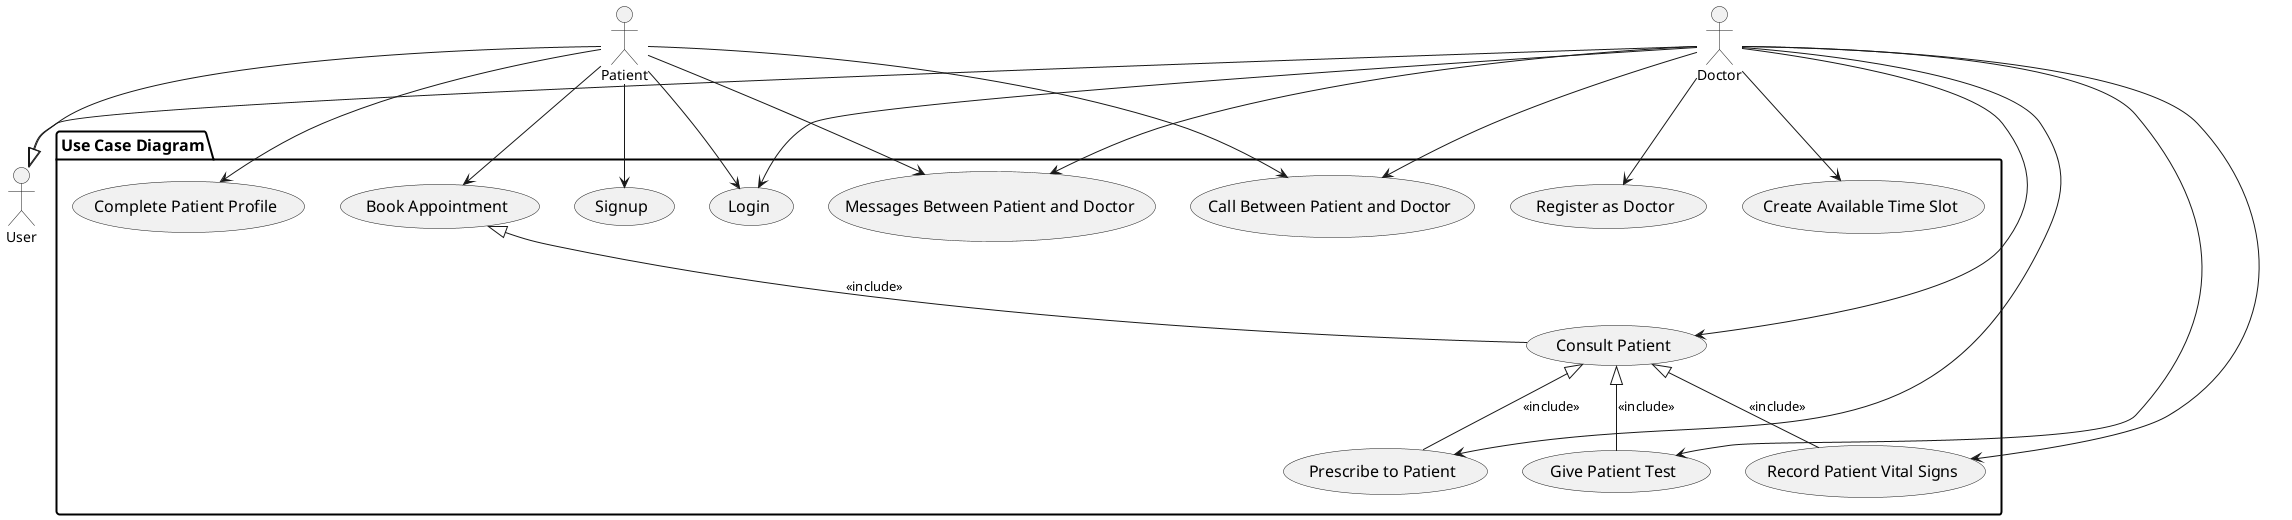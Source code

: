 @startuml kido_use

skinparam usecase {
  FontSize 16
}

actor User
actor Patient
actor Doctor

Patient --|> User
Doctor --|> User

package "Use Case Diagram" {
  skinparam Package {
    BackgroundColor<<UseCaseDiagram>> #ADD8E6
    BorderColor<<UseCaseDiagram>> black
    BorderThickness 2
    FontSize 16
    Margin 20
    Padding 20
    StereotypeFontSize 14
    Height 600 // Increased height
  }

  usecase "Signup" as UC_Signup
  usecase "Login" as UC_Login
  usecase "Complete Patient Profile" as UC_CompleteProfile
  usecase "Register as Doctor" as UC_RegisterDoctor
  usecase "Book Appointment" as UC_BookAppointment
  usecase "Create Available Time Slot" as UC_CreateTimeSlot
  usecase "Consult Patient" as UC_Consult
  usecase "Record Patient Vital Signs" as UC_RecordVitals
  usecase "Give Patient Test" as UC_GiveTest
  usecase "Prescribe to Patient" as UC_Prescribe
  usecase "Messages Between Patient and Doctor" as UC_Messages
  usecase "Call Between Patient and Doctor" as UC_Call

  Patient --> UC_Signup
  Patient --> UC_Login
  Patient --> UC_CompleteProfile
  Patient --> UC_BookAppointment
  Patient --> UC_Messages
  Patient --> UC_Call

  Doctor --> UC_Login
  Doctor --> UC_RegisterDoctor
  Doctor --> UC_CreateTimeSlot
  Doctor --> UC_Consult
  Doctor --> UC_RecordVitals
  Doctor --> UC_GiveTest
  Doctor --> UC_Prescribe
  Doctor --> UC_Messages
  Doctor --> UC_Call

  UC_BookAppointment <|-- UC_Consult : <<include>>
  UC_Consult <|-- UC_RecordVitals : <<include>>
  UC_Consult <|-- UC_GiveTest : <<include>>
  UC_Consult <|-- UC_Prescribe : <<include>>
}

@enduml
